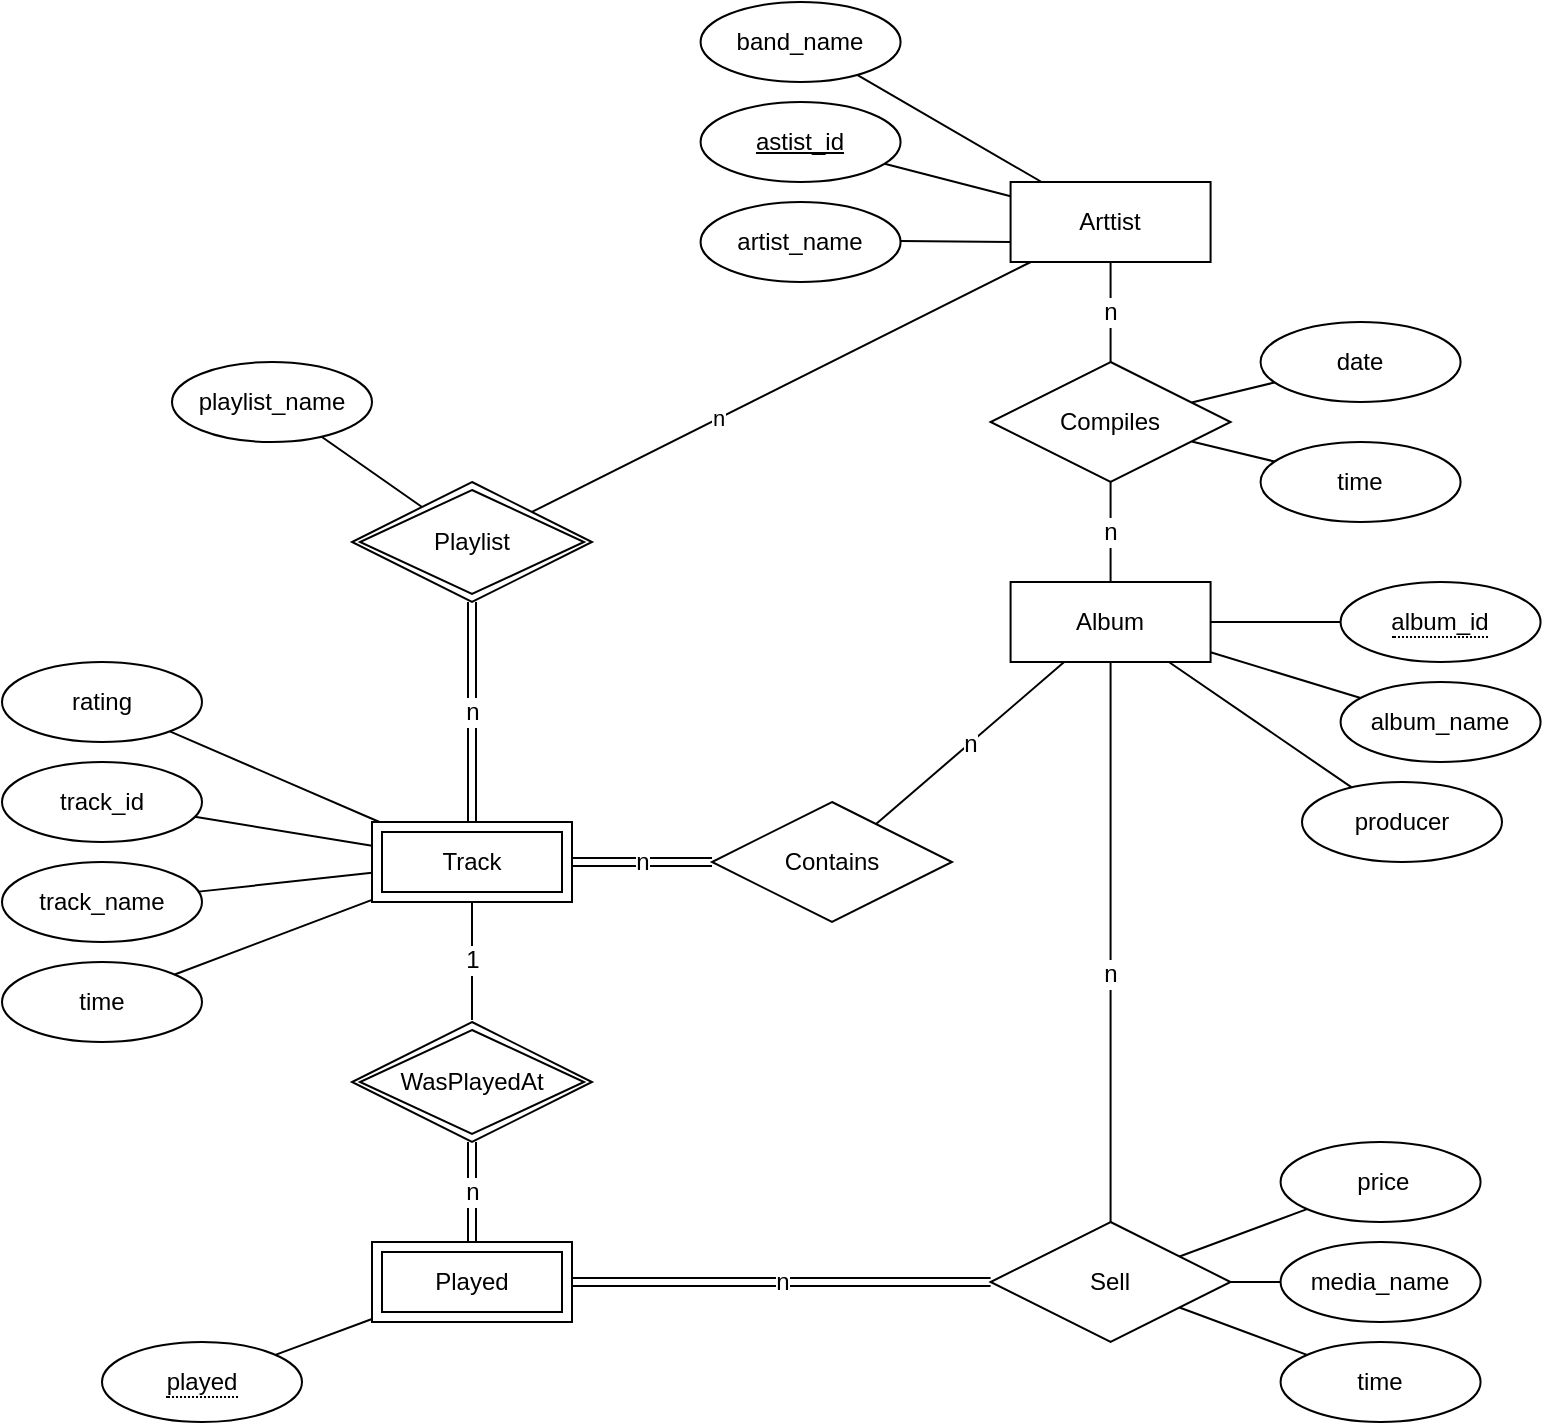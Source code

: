 <mxfile version="16.5.1" type="device" pages="5"><diagram id="vrWnEaGp6Kpe9zhHHsXe" name="main"><mxGraphModel dx="1038" dy="689" grid="1" gridSize="10" guides="1" tooltips="1" connect="1" arrows="1" fold="1" page="1" pageScale="1" pageWidth="850" pageHeight="1100" math="0" shadow="0"><root><mxCell id="0"/><mxCell id="1" parent="0"/><mxCell id="Gfh5Phv5Iq3Dx7Npvj3Z-20" value="1" style="edgeStyle=none;rounded=0;orthogonalLoop=1;jettySize=auto;html=1;endArrow=none;endFill=0;fontSize=12;" parent="1" edge="1"><mxGeometry relative="1" as="geometry"><mxPoint x="305" y="669" as="sourcePoint"/><mxPoint x="305" y="729" as="targetPoint"/></mxGeometry></mxCell><mxCell id="Gfh5Phv5Iq3Dx7Npvj3Z-66" value="n" style="edgeStyle=none;rounded=0;orthogonalLoop=1;jettySize=auto;html=1;endArrow=none;endFill=0;shape=link;fontSize=12;" parent="1" source="Zv7eZgU8VOX6Auu1SvoE-10" target="Zv7eZgU8VOX6Auu1SvoE-18" edge="1"><mxGeometry relative="1" as="geometry"><mxPoint x="305" y="630" as="sourcePoint"/><mxPoint x="305" y="520" as="targetPoint"/></mxGeometry></mxCell><mxCell id="Gfh5Phv5Iq3Dx7Npvj3Z-69" value="n" style="edgeStyle=none;rounded=0;orthogonalLoop=1;jettySize=auto;html=1;endArrow=none;endFill=0;shape=link;fontSize=12;" parent="1" source="Zv7eZgU8VOX6Auu1SvoE-10" target="Gfh5Phv5Iq3Dx7Npvj3Z-32" edge="1"><mxGeometry relative="1" as="geometry"><mxPoint x="434.29" y="650" as="sourcePoint"/></mxGeometry></mxCell><mxCell id="Gfh5Phv5Iq3Dx7Npvj3Z-43" style="edgeStyle=none;rounded=0;orthogonalLoop=1;jettySize=auto;html=1;endArrow=none;endFill=0;" parent="1" source="Zv7eZgU8VOX6Auu1SvoE-3" target="Zv7eZgU8VOX6Auu1SvoE-13" edge="1"><mxGeometry relative="1" as="geometry"><mxPoint x="255.0" y="860" as="sourcePoint"/><mxPoint x="210" y="860" as="targetPoint"/></mxGeometry></mxCell><mxCell id="Gfh5Phv5Iq3Dx7Npvj3Z-76" value="n" style="edgeStyle=none;rounded=0;orthogonalLoop=1;jettySize=auto;html=1;endArrow=none;endFill=0;shape=link;fontSize=12;" parent="1" source="Zv7eZgU8VOX6Auu1SvoE-3" target="Gfh5Phv5Iq3Dx7Npvj3Z-75" edge="1"><mxGeometry relative="1" as="geometry"><mxPoint x="434.29" y="860" as="sourcePoint"/></mxGeometry></mxCell><mxCell id="Gfh5Phv5Iq3Dx7Npvj3Z-77" value="n" style="edgeStyle=none;rounded=0;orthogonalLoop=1;jettySize=auto;html=1;endArrow=none;endFill=0;fontSize=12;" parent="1" source="FZCepeM1Nb0gspUWIkOm-3" target="Gfh5Phv5Iq3Dx7Npvj3Z-75" edge="1"><mxGeometry x="0.111" relative="1" as="geometry"><mxPoint as="offset"/><mxPoint x="624.29" y="550" as="sourcePoint"/></mxGeometry></mxCell><mxCell id="Gfh5Phv5Iq3Dx7Npvj3Z-24" value="n" style="edgeStyle=none;rounded=0;orthogonalLoop=1;jettySize=auto;html=1;endArrow=none;endFill=0;fontSize=12;" parent="1" source="Gfh5Phv5Iq3Dx7Npvj3Z-25" edge="1" target="eh9XInjUCd8wYwi6vYSL-1"><mxGeometry relative="1" as="geometry"><mxPoint x="624.29" y="410" as="targetPoint"/></mxGeometry></mxCell><mxCell id="Gfh5Phv5Iq3Dx7Npvj3Z-89" style="edgeStyle=none;rounded=0;orthogonalLoop=1;jettySize=auto;html=1;endArrow=none;endFill=0;" parent="1" source="Gfh5Phv5Iq3Dx7Npvj3Z-25" target="Gfh5Phv5Iq3Dx7Npvj3Z-88" edge="1"><mxGeometry relative="1" as="geometry"/></mxCell><mxCell id="Gfh5Phv5Iq3Dx7Npvj3Z-25" value="Arttist" style="whiteSpace=wrap;html=1;align=center;" parent="1" vertex="1"><mxGeometry x="574.29" y="310" width="100" height="40" as="geometry"/></mxCell><mxCell id="Gfh5Phv5Iq3Dx7Npvj3Z-28" value="n" style="edgeStyle=none;rounded=0;orthogonalLoop=1;jettySize=auto;html=1;endArrow=none;endFill=0;fontSize=12;" parent="1" source="eh9XInjUCd8wYwi6vYSL-1" target="FZCepeM1Nb0gspUWIkOm-3" edge="1"><mxGeometry relative="1" as="geometry"><mxPoint x="624.29" y="460" as="sourcePoint"/><mxPoint x="624.29" y="510" as="targetPoint"/></mxGeometry></mxCell><mxCell id="Gfh5Phv5Iq3Dx7Npvj3Z-30" value="n" style="edgeStyle=none;rounded=0;orthogonalLoop=1;jettySize=auto;html=1;endArrow=none;endFill=0;fontSize=12;" parent="1" source="Gfh5Phv5Iq3Dx7Npvj3Z-32" target="FZCepeM1Nb0gspUWIkOm-3" edge="1"><mxGeometry relative="1" as="geometry"><mxPoint x="601.075" y="550" as="targetPoint"/></mxGeometry></mxCell><mxCell id="Gfh5Phv5Iq3Dx7Npvj3Z-32" value="Contains" style="shape=rhombus;perimeter=rhombusPerimeter;whiteSpace=wrap;html=1;align=center;" parent="1" vertex="1"><mxGeometry x="425" y="620" width="120" height="60" as="geometry"/></mxCell><mxCell id="Gfh5Phv5Iq3Dx7Npvj3Z-44" style="edgeStyle=none;rounded=0;orthogonalLoop=1;jettySize=auto;html=1;endArrow=none;endFill=0;" parent="1" source="Gfh5Phv5Iq3Dx7Npvj3Z-33" target="Zv7eZgU8VOX6Auu1SvoE-10" edge="1"><mxGeometry relative="1" as="geometry"><mxPoint x="255" y="670" as="targetPoint"/></mxGeometry></mxCell><mxCell id="Gfh5Phv5Iq3Dx7Npvj3Z-33" value="time" style="ellipse;whiteSpace=wrap;html=1;align=center;" parent="1" vertex="1"><mxGeometry x="70" y="700" width="100" height="40" as="geometry"/></mxCell><mxCell id="Gfh5Phv5Iq3Dx7Npvj3Z-50" style="edgeStyle=none;rounded=0;orthogonalLoop=1;jettySize=auto;html=1;endArrow=none;endFill=0;" parent="1" source="Zv7eZgU8VOX6Auu1SvoE-5" target="FZCepeM1Nb0gspUWIkOm-3" edge="1"><mxGeometry relative="1" as="geometry"><mxPoint x="754.883" y="585.488" as="sourcePoint"/><mxPoint x="674.29" y="545.152" as="targetPoint"/></mxGeometry></mxCell><mxCell id="Gfh5Phv5Iq3Dx7Npvj3Z-45" style="edgeStyle=none;rounded=0;orthogonalLoop=1;jettySize=auto;html=1;endArrow=none;endFill=0;" parent="1" source="62J-_yz6lxIc03GLt2yU-3" target="Zv7eZgU8VOX6Auu1SvoE-10" edge="1"><mxGeometry relative="1" as="geometry"><mxPoint x="176.424" y="662.572" as="sourcePoint"/><mxPoint x="255" y="650" as="targetPoint"/></mxGeometry></mxCell><mxCell id="Gfh5Phv5Iq3Dx7Npvj3Z-46" style="edgeStyle=none;rounded=0;orthogonalLoop=1;jettySize=auto;html=1;endArrow=none;endFill=0;" parent="1" source="Zv7eZgU8VOX6Auu1SvoE-14" target="Zv7eZgU8VOX6Auu1SvoE-10" edge="1"><mxGeometry relative="1" as="geometry"><mxPoint x="166.404" y="627.448" as="sourcePoint"/><mxPoint x="255" y="650" as="targetPoint"/></mxGeometry></mxCell><mxCell id="Gfh5Phv5Iq3Dx7Npvj3Z-49" style="edgeStyle=none;rounded=0;orthogonalLoop=1;jettySize=auto;html=1;endArrow=none;endFill=0;" parent="1" source="Zv7eZgU8VOX6Auu1SvoE-6" target="FZCepeM1Nb0gspUWIkOm-3" edge="1"><mxGeometry relative="1" as="geometry"><mxPoint x="739.29" y="530" as="sourcePoint"/><mxPoint x="674.29" y="530" as="targetPoint"/></mxGeometry></mxCell><mxCell id="Gfh5Phv5Iq3Dx7Npvj3Z-48" style="edgeStyle=none;rounded=0;orthogonalLoop=1;jettySize=auto;html=1;entryX=0;entryY=0.75;entryDx=0;entryDy=0;endArrow=none;endFill=0;" parent="1" source="62J-_yz6lxIc03GLt2yU-6" target="Gfh5Phv5Iq3Dx7Npvj3Z-25" edge="1"><mxGeometry relative="1" as="geometry"><mxPoint x="517.93" y="345.368" as="sourcePoint"/></mxGeometry></mxCell><mxCell id="Gfh5Phv5Iq3Dx7Npvj3Z-47" style="edgeStyle=none;rounded=0;orthogonalLoop=1;jettySize=auto;html=1;endArrow=none;endFill=0;" parent="1" source="Zv7eZgU8VOX6Auu1SvoE-8" target="Gfh5Phv5Iq3Dx7Npvj3Z-25" edge="1"><mxGeometry relative="1" as="geometry"><mxPoint x="511.287" y="300.853" as="sourcePoint"/></mxGeometry></mxCell><mxCell id="Gfh5Phv5Iq3Dx7Npvj3Z-56" style="edgeStyle=none;rounded=0;orthogonalLoop=1;jettySize=auto;html=1;endArrow=none;endFill=0;" parent="1" source="Gfh5Phv5Iq3Dx7Npvj3Z-51" target="eh9XInjUCd8wYwi6vYSL-1" edge="1"><mxGeometry relative="1" as="geometry"><mxPoint x="664.831" y="439.73" as="targetPoint"/></mxGeometry></mxCell><mxCell id="Gfh5Phv5Iq3Dx7Npvj3Z-51" value="time" style="ellipse;whiteSpace=wrap;html=1;align=center;" parent="1" vertex="1"><mxGeometry x="699.29" y="440" width="100" height="40" as="geometry"/></mxCell><mxCell id="Gfh5Phv5Iq3Dx7Npvj3Z-64" style="edgeStyle=none;rounded=0;orthogonalLoop=1;jettySize=auto;html=1;exitX=1;exitY=1;exitDx=0;exitDy=0;endArrow=none;endFill=0;" parent="1" edge="1"><mxGeometry relative="1" as="geometry"><mxPoint x="629.29" y="661.25" as="sourcePoint"/><mxPoint x="629.29" y="661.25" as="targetPoint"/></mxGeometry></mxCell><mxCell id="Gfh5Phv5Iq3Dx7Npvj3Z-67" style="edgeStyle=none;rounded=0;orthogonalLoop=1;jettySize=auto;html=1;endArrow=none;endFill=0;fontSize=12;" parent="1" source="Zv7eZgU8VOX6Auu1SvoE-18" target="Gfh5Phv5Iq3Dx7Npvj3Z-25" edge="1"><mxGeometry relative="1" as="geometry"><mxPoint x="410.004" y="472.857" as="sourcePoint"/></mxGeometry></mxCell><mxCell id="Gfh5Phv5Iq3Dx7Npvj3Z-68" value="n" style="edgeLabel;html=1;align=center;verticalAlign=middle;resizable=0;points=[];" parent="Gfh5Phv5Iq3Dx7Npvj3Z-67" vertex="1" connectable="0"><mxGeometry x="-0.255" y="1" relative="1" as="geometry"><mxPoint as="offset"/></mxGeometry></mxCell><mxCell id="Gfh5Phv5Iq3Dx7Npvj3Z-71" style="edgeStyle=none;rounded=0;orthogonalLoop=1;jettySize=auto;html=1;endArrow=none;endFill=0;" parent="1" source="Gfh5Phv5Iq3Dx7Npvj3Z-70" target="Zv7eZgU8VOX6Auu1SvoE-18" edge="1"><mxGeometry relative="1" as="geometry"><mxPoint x="280" y="472.5" as="targetPoint"/></mxGeometry></mxCell><mxCell id="Gfh5Phv5Iq3Dx7Npvj3Z-70" value="playlist_name" style="ellipse;whiteSpace=wrap;html=1;align=center;" parent="1" vertex="1"><mxGeometry x="155" y="400" width="100" height="40" as="geometry"/></mxCell><mxCell id="Gfh5Phv5Iq3Dx7Npvj3Z-72" style="edgeStyle=none;rounded=0;orthogonalLoop=1;jettySize=auto;html=1;exitX=0.5;exitY=1;exitDx=0;exitDy=0;endArrow=none;endFill=0;" parent="1" source="Gfh5Phv5Iq3Dx7Npvj3Z-70" target="Gfh5Phv5Iq3Dx7Npvj3Z-70" edge="1"><mxGeometry relative="1" as="geometry"/></mxCell><mxCell id="Gfh5Phv5Iq3Dx7Npvj3Z-74" style="edgeStyle=none;rounded=0;orthogonalLoop=1;jettySize=auto;html=1;endArrow=none;endFill=0;" parent="1" source="Gfh5Phv5Iq3Dx7Npvj3Z-73" target="Zv7eZgU8VOX6Auu1SvoE-10" edge="1"><mxGeometry relative="1" as="geometry"><mxPoint x="258.75" y="630" as="targetPoint"/></mxGeometry></mxCell><mxCell id="Gfh5Phv5Iq3Dx7Npvj3Z-73" value="rating" style="ellipse;whiteSpace=wrap;html=1;align=center;" parent="1" vertex="1"><mxGeometry x="70" y="550" width="100" height="40" as="geometry"/></mxCell><mxCell id="Gfh5Phv5Iq3Dx7Npvj3Z-75" value="Sell" style="shape=rhombus;perimeter=rhombusPerimeter;whiteSpace=wrap;html=1;align=center;" parent="1" vertex="1"><mxGeometry x="564.29" y="830" width="120" height="60" as="geometry"/></mxCell><mxCell id="Gfh5Phv5Iq3Dx7Npvj3Z-81" style="edgeStyle=none;rounded=0;orthogonalLoop=1;jettySize=auto;html=1;endArrow=none;endFill=0;" parent="1" source="Gfh5Phv5Iq3Dx7Npvj3Z-78" target="Gfh5Phv5Iq3Dx7Npvj3Z-75" edge="1"><mxGeometry relative="1" as="geometry"/></mxCell><mxCell id="Gfh5Phv5Iq3Dx7Npvj3Z-78" value="time" style="ellipse;whiteSpace=wrap;html=1;align=center;" parent="1" vertex="1"><mxGeometry x="709.29" y="890" width="100" height="40" as="geometry"/></mxCell><mxCell id="Gfh5Phv5Iq3Dx7Npvj3Z-82" style="edgeStyle=none;rounded=0;orthogonalLoop=1;jettySize=auto;html=1;endArrow=none;endFill=0;" parent="1" source="Gfh5Phv5Iq3Dx7Npvj3Z-79" target="Gfh5Phv5Iq3Dx7Npvj3Z-75" edge="1"><mxGeometry relative="1" as="geometry"/></mxCell><mxCell id="Gfh5Phv5Iq3Dx7Npvj3Z-79" value="media_name" style="ellipse;whiteSpace=wrap;html=1;align=center;" parent="1" vertex="1"><mxGeometry x="709.29" y="840" width="100" height="40" as="geometry"/></mxCell><mxCell id="Gfh5Phv5Iq3Dx7Npvj3Z-83" style="edgeStyle=none;rounded=0;orthogonalLoop=1;jettySize=auto;html=1;endArrow=none;endFill=0;" parent="1" source="Gfh5Phv5Iq3Dx7Npvj3Z-80" target="Gfh5Phv5Iq3Dx7Npvj3Z-75" edge="1"><mxGeometry relative="1" as="geometry"/></mxCell><mxCell id="Gfh5Phv5Iq3Dx7Npvj3Z-80" value="&amp;nbsp;price" style="ellipse;whiteSpace=wrap;html=1;align=center;" parent="1" vertex="1"><mxGeometry x="709.29" y="790" width="100" height="40" as="geometry"/></mxCell><mxCell id="Gfh5Phv5Iq3Dx7Npvj3Z-85" style="edgeStyle=none;rounded=0;orthogonalLoop=1;jettySize=auto;html=1;endArrow=none;endFill=0;" parent="1" source="Gfh5Phv5Iq3Dx7Npvj3Z-84" target="eh9XInjUCd8wYwi6vYSL-1" edge="1"><mxGeometry relative="1" as="geometry"><mxPoint x="664.831" y="420.27" as="targetPoint"/></mxGeometry></mxCell><mxCell id="Gfh5Phv5Iq3Dx7Npvj3Z-84" value="date" style="ellipse;whiteSpace=wrap;html=1;align=center;" parent="1" vertex="1"><mxGeometry x="699.29" y="380" width="100" height="40" as="geometry"/></mxCell><mxCell id="Gfh5Phv5Iq3Dx7Npvj3Z-87" style="edgeStyle=none;rounded=0;orthogonalLoop=1;jettySize=auto;html=1;endArrow=none;endFill=0;" parent="1" source="Gfh5Phv5Iq3Dx7Npvj3Z-86" target="FZCepeM1Nb0gspUWIkOm-3" edge="1"><mxGeometry relative="1" as="geometry"><mxPoint x="653.432" y="550" as="targetPoint"/></mxGeometry></mxCell><mxCell id="Gfh5Phv5Iq3Dx7Npvj3Z-86" value="producer" style="ellipse;whiteSpace=wrap;html=1;align=center;" parent="1" vertex="1"><mxGeometry x="720" y="610" width="100" height="40" as="geometry"/></mxCell><mxCell id="Gfh5Phv5Iq3Dx7Npvj3Z-88" value="band_name" style="ellipse;whiteSpace=wrap;html=1;align=center;" parent="1" vertex="1"><mxGeometry x="419.29" y="220" width="100" height="40" as="geometry"/></mxCell><mxCell id="62J-_yz6lxIc03GLt2yU-3" value="track_name" style="ellipse;whiteSpace=wrap;html=1;align=center;" parent="1" vertex="1"><mxGeometry x="70" y="650" width="100" height="40" as="geometry"/></mxCell><mxCell id="62J-_yz6lxIc03GLt2yU-6" value="artist_name" style="ellipse;whiteSpace=wrap;html=1;align=center;" parent="1" vertex="1"><mxGeometry x="419.29" y="320" width="100" height="40" as="geometry"/></mxCell><mxCell id="Zv7eZgU8VOX6Auu1SvoE-17" value="n" style="rounded=0;orthogonalLoop=1;jettySize=auto;html=1;endArrow=none;endFill=0;shape=link;fontSize=12;" parent="1" source="Zv7eZgU8VOX6Auu1SvoE-3" target="Zv7eZgU8VOX6Auu1SvoE-16" edge="1"><mxGeometry relative="1" as="geometry"/></mxCell><mxCell id="Zv7eZgU8VOX6Auu1SvoE-3" value="Played" style="shape=ext;margin=3;double=1;whiteSpace=wrap;html=1;align=center;" parent="1" vertex="1"><mxGeometry x="255" y="840" width="100" height="40" as="geometry"/></mxCell><mxCell id="Zv7eZgU8VOX6Auu1SvoE-5" value="album_name" style="ellipse;whiteSpace=wrap;html=1;align=center;" parent="1" vertex="1"><mxGeometry x="739.29" y="560" width="100" height="40" as="geometry"/></mxCell><mxCell id="Zv7eZgU8VOX6Auu1SvoE-6" value="&lt;span style=&quot;border-bottom: 1px dotted&quot;&gt;album_id&lt;/span&gt;" style="ellipse;whiteSpace=wrap;html=1;align=center;" parent="1" vertex="1"><mxGeometry x="739.29" y="510" width="100" height="40" as="geometry"/></mxCell><mxCell id="Zv7eZgU8VOX6Auu1SvoE-8" value="&lt;u&gt;astist_id&lt;/u&gt;" style="ellipse;whiteSpace=wrap;html=1;align=center;" parent="1" vertex="1"><mxGeometry x="419.29" y="270" width="100" height="40" as="geometry"/></mxCell><mxCell id="Zv7eZgU8VOX6Auu1SvoE-10" value="Track" style="shape=ext;margin=3;double=1;whiteSpace=wrap;html=1;align=center;" parent="1" vertex="1"><mxGeometry x="255" y="630" width="100" height="40" as="geometry"/></mxCell><mxCell id="Zv7eZgU8VOX6Auu1SvoE-13" value="&lt;span style=&quot;border-bottom: 1px dotted&quot;&gt;played&lt;/span&gt;" style="ellipse;whiteSpace=wrap;html=1;align=center;" parent="1" vertex="1"><mxGeometry x="120" y="890" width="100" height="40" as="geometry"/></mxCell><mxCell id="Zv7eZgU8VOX6Auu1SvoE-14" value="track_id" style="ellipse;whiteSpace=wrap;html=1;align=center;" parent="1" vertex="1"><mxGeometry x="70" y="600" width="100" height="40" as="geometry"/></mxCell><mxCell id="Zv7eZgU8VOX6Auu1SvoE-16" value="WasPlayedAt" style="shape=rhombus;double=1;perimeter=rhombusPerimeter;whiteSpace=wrap;html=1;align=center;" parent="1" vertex="1"><mxGeometry x="245" y="730" width="120" height="60" as="geometry"/></mxCell><mxCell id="Zv7eZgU8VOX6Auu1SvoE-18" value="Playlist" style="shape=rhombus;double=1;perimeter=rhombusPerimeter;whiteSpace=wrap;html=1;align=center;" parent="1" vertex="1"><mxGeometry x="245" y="460" width="120" height="60" as="geometry"/></mxCell><mxCell id="FZCepeM1Nb0gspUWIkOm-3" value="Album" style="whiteSpace=wrap;html=1;align=center;" parent="1" vertex="1"><mxGeometry x="574.29" y="510" width="100" height="40" as="geometry"/></mxCell><mxCell id="eh9XInjUCd8wYwi6vYSL-1" value="Compiles" style="shape=rhombus;perimeter=rhombusPerimeter;whiteSpace=wrap;html=1;align=center;" vertex="1" parent="1"><mxGeometry x="564.29" y="400" width="120" height="60" as="geometry"/></mxCell></root></mxGraphModel></diagram><diagram id="7LT1AenVe5jpzxoWWg02" name="1a"><mxGraphModel dx="1038" dy="689" grid="1" gridSize="10" guides="1" tooltips="1" connect="1" arrows="1" fold="1" page="1" pageScale="1" pageWidth="850" pageHeight="1100" math="0" shadow="0"><root><mxCell id="wtETY5h1xPr2-B8YvUgo-0"/><mxCell id="wtETY5h1xPr2-B8YvUgo-1" parent="wtETY5h1xPr2-B8YvUgo-0"/><mxCell id="wtETY5h1xPr2-B8YvUgo-2" value="n" style="edgeStyle=none;rounded=0;orthogonalLoop=1;jettySize=auto;html=1;endArrow=none;endFill=0;fontSize=12;" parent="wtETY5h1xPr2-B8YvUgo-1" source="wtETY5h1xPr2-B8YvUgo-4" edge="1"><mxGeometry relative="1" as="geometry"><mxPoint x="405" y="620" as="targetPoint"/></mxGeometry></mxCell><mxCell id="wtETY5h1xPr2-B8YvUgo-3" style="edgeStyle=none;rounded=0;orthogonalLoop=1;jettySize=auto;html=1;endArrow=none;endFill=0;" parent="wtETY5h1xPr2-B8YvUgo-1" source="wtETY5h1xPr2-B8YvUgo-4" target="wtETY5h1xPr2-B8YvUgo-20" edge="1"><mxGeometry relative="1" as="geometry"/></mxCell><mxCell id="wtETY5h1xPr2-B8YvUgo-4" value="Arttist" style="whiteSpace=wrap;html=1;align=center;" parent="wtETY5h1xPr2-B8YvUgo-1" vertex="1"><mxGeometry x="355" y="520" width="100" height="40" as="geometry"/></mxCell><mxCell id="wtETY5h1xPr2-B8YvUgo-5" value="n" style="edgeStyle=none;rounded=0;orthogonalLoop=1;jettySize=auto;html=1;endArrow=none;endFill=0;fontSize=12;" parent="wtETY5h1xPr2-B8YvUgo-1" source="wtETY5h1xPr2-B8YvUgo-25" target="wtETY5h1xPr2-B8YvUgo-26" edge="1"><mxGeometry relative="1" as="geometry"><mxPoint x="405" y="680" as="sourcePoint"/><mxPoint x="405" y="720" as="targetPoint"/></mxGeometry></mxCell><mxCell id="wtETY5h1xPr2-B8YvUgo-8" style="edgeStyle=none;rounded=0;orthogonalLoop=1;jettySize=auto;html=1;endArrow=none;endFill=0;" parent="wtETY5h1xPr2-B8YvUgo-1" source="wtETY5h1xPr2-B8YvUgo-22" target="wtETY5h1xPr2-B8YvUgo-26" edge="1"><mxGeometry relative="1" as="geometry"><mxPoint x="535.593" y="795.488" as="sourcePoint"/><mxPoint x="455" y="755.152" as="targetPoint"/></mxGeometry></mxCell><mxCell id="wtETY5h1xPr2-B8YvUgo-9" style="edgeStyle=none;rounded=0;orthogonalLoop=1;jettySize=auto;html=1;endArrow=none;endFill=0;" parent="wtETY5h1xPr2-B8YvUgo-1" source="wtETY5h1xPr2-B8YvUgo-23" target="wtETY5h1xPr2-B8YvUgo-26" edge="1"><mxGeometry relative="1" as="geometry"><mxPoint x="520" y="740" as="sourcePoint"/><mxPoint x="455" y="740" as="targetPoint"/></mxGeometry></mxCell><mxCell id="wtETY5h1xPr2-B8YvUgo-10" style="edgeStyle=none;rounded=0;orthogonalLoop=1;jettySize=auto;html=1;entryX=0;entryY=0.75;entryDx=0;entryDy=0;endArrow=none;endFill=0;" parent="wtETY5h1xPr2-B8YvUgo-1" source="wtETY5h1xPr2-B8YvUgo-21" target="wtETY5h1xPr2-B8YvUgo-4" edge="1"><mxGeometry relative="1" as="geometry"><mxPoint x="298.64" y="555.368" as="sourcePoint"/></mxGeometry></mxCell><mxCell id="wtETY5h1xPr2-B8YvUgo-11" style="edgeStyle=none;rounded=0;orthogonalLoop=1;jettySize=auto;html=1;endArrow=none;endFill=0;" parent="wtETY5h1xPr2-B8YvUgo-1" source="wtETY5h1xPr2-B8YvUgo-24" target="wtETY5h1xPr2-B8YvUgo-4" edge="1"><mxGeometry relative="1" as="geometry"><mxPoint x="291.997" y="510.853" as="sourcePoint"/></mxGeometry></mxCell><mxCell id="wtETY5h1xPr2-B8YvUgo-12" style="edgeStyle=none;rounded=0;orthogonalLoop=1;jettySize=auto;html=1;endArrow=none;endFill=0;" parent="wtETY5h1xPr2-B8YvUgo-1" source="wtETY5h1xPr2-B8YvUgo-13" target="wtETY5h1xPr2-B8YvUgo-25" edge="1"><mxGeometry relative="1" as="geometry"><mxPoint x="446.538" y="659.231" as="targetPoint"/></mxGeometry></mxCell><mxCell id="wtETY5h1xPr2-B8YvUgo-13" value="time" style="ellipse;whiteSpace=wrap;html=1;align=center;" parent="wtETY5h1xPr2-B8YvUgo-1" vertex="1"><mxGeometry x="480" y="650" width="100" height="40" as="geometry"/></mxCell><mxCell id="wtETY5h1xPr2-B8YvUgo-14" style="edgeStyle=none;rounded=0;orthogonalLoop=1;jettySize=auto;html=1;exitX=1;exitY=1;exitDx=0;exitDy=0;endArrow=none;endFill=0;" parent="wtETY5h1xPr2-B8YvUgo-1" edge="1"><mxGeometry relative="1" as="geometry"><mxPoint x="410" y="871.25" as="sourcePoint"/><mxPoint x="410" y="871.25" as="targetPoint"/></mxGeometry></mxCell><mxCell id="wtETY5h1xPr2-B8YvUgo-16" style="edgeStyle=none;rounded=0;orthogonalLoop=1;jettySize=auto;html=1;endArrow=none;endFill=0;" parent="wtETY5h1xPr2-B8YvUgo-1" source="wtETY5h1xPr2-B8YvUgo-17" target="wtETY5h1xPr2-B8YvUgo-25" edge="1"><mxGeometry relative="1" as="geometry"><mxPoint x="435" y="635" as="targetPoint"/></mxGeometry></mxCell><mxCell id="wtETY5h1xPr2-B8YvUgo-17" value="date" style="ellipse;whiteSpace=wrap;html=1;align=center;" parent="wtETY5h1xPr2-B8YvUgo-1" vertex="1"><mxGeometry x="480" y="590" width="100" height="40" as="geometry"/></mxCell><mxCell id="wtETY5h1xPr2-B8YvUgo-18" style="edgeStyle=none;rounded=0;orthogonalLoop=1;jettySize=auto;html=1;endArrow=none;endFill=0;" parent="wtETY5h1xPr2-B8YvUgo-1" source="wtETY5h1xPr2-B8YvUgo-19" target="wtETY5h1xPr2-B8YvUgo-26" edge="1"><mxGeometry relative="1" as="geometry"><mxPoint x="434.142" y="760" as="targetPoint"/></mxGeometry></mxCell><mxCell id="wtETY5h1xPr2-B8YvUgo-19" value="producer" style="ellipse;whiteSpace=wrap;html=1;align=center;" parent="wtETY5h1xPr2-B8YvUgo-1" vertex="1"><mxGeometry x="500.71" y="820" width="100" height="40" as="geometry"/></mxCell><mxCell id="wtETY5h1xPr2-B8YvUgo-20" value="band_name" style="ellipse;whiteSpace=wrap;html=1;align=center;" parent="wtETY5h1xPr2-B8YvUgo-1" vertex="1"><mxGeometry x="200.0" y="430" width="100" height="40" as="geometry"/></mxCell><mxCell id="wtETY5h1xPr2-B8YvUgo-21" value="artist_name" style="ellipse;whiteSpace=wrap;html=1;align=center;" parent="wtETY5h1xPr2-B8YvUgo-1" vertex="1"><mxGeometry x="200.0" y="530" width="100" height="40" as="geometry"/></mxCell><mxCell id="wtETY5h1xPr2-B8YvUgo-22" value="album_name" style="ellipse;whiteSpace=wrap;html=1;align=center;" parent="wtETY5h1xPr2-B8YvUgo-1" vertex="1"><mxGeometry x="520" y="770" width="100" height="40" as="geometry"/></mxCell><mxCell id="wtETY5h1xPr2-B8YvUgo-23" value="&lt;span style=&quot;border-bottom: 1px dotted&quot;&gt;album_id&lt;/span&gt;" style="ellipse;whiteSpace=wrap;html=1;align=center;" parent="wtETY5h1xPr2-B8YvUgo-1" vertex="1"><mxGeometry x="520" y="720" width="100" height="40" as="geometry"/></mxCell><mxCell id="wtETY5h1xPr2-B8YvUgo-24" value="&lt;u&gt;astist_id&lt;/u&gt;" style="ellipse;whiteSpace=wrap;html=1;align=center;" parent="wtETY5h1xPr2-B8YvUgo-1" vertex="1"><mxGeometry x="200.0" y="480" width="100" height="40" as="geometry"/></mxCell><mxCell id="wtETY5h1xPr2-B8YvUgo-25" value="Compiles" style="shape=rhombus;double=1;perimeter=rhombusPerimeter;whiteSpace=wrap;html=1;align=center;" parent="wtETY5h1xPr2-B8YvUgo-1" vertex="1"><mxGeometry x="345" y="610" width="120" height="60" as="geometry"/></mxCell><mxCell id="wtETY5h1xPr2-B8YvUgo-26" value="Album" style="whiteSpace=wrap;html=1;align=center;" parent="wtETY5h1xPr2-B8YvUgo-1" vertex="1"><mxGeometry x="355" y="720" width="100" height="40" as="geometry"/></mxCell></root></mxGraphModel></diagram><diagram id="3lw4qbmmcE49EKIi5hrJ" name="1b "><mxGraphModel dx="1038" dy="689" grid="1" gridSize="10" guides="1" tooltips="1" connect="1" arrows="1" fold="1" page="1" pageScale="1" pageWidth="850" pageHeight="1100" math="0" shadow="0"><root><mxCell id="C7NP84wLiBskxIl4soHA-0"/><mxCell id="C7NP84wLiBskxIl4soHA-1" parent="C7NP84wLiBskxIl4soHA-0"/><mxCell id="C7NP84wLiBskxIl4soHA-3" value="n" style="edgeStyle=none;rounded=0;orthogonalLoop=1;jettySize=auto;html=1;endArrow=none;endFill=0;shape=link;fontSize=12;" parent="C7NP84wLiBskxIl4soHA-1" source="C7NP84wLiBskxIl4soHA-37" target="C7NP84wLiBskxIl4soHA-39" edge="1"><mxGeometry relative="1" as="geometry"><mxPoint x="305" y="630" as="sourcePoint"/><mxPoint x="305" y="520" as="targetPoint"/></mxGeometry></mxCell><mxCell id="C7NP84wLiBskxIl4soHA-6" style="edgeStyle=none;rounded=0;orthogonalLoop=1;jettySize=auto;html=1;endArrow=none;endFill=0;" parent="C7NP84wLiBskxIl4soHA-1" source="C7NP84wLiBskxIl4soHA-7" target="C7NP84wLiBskxIl4soHA-33" edge="1"><mxGeometry relative="1" as="geometry"/></mxCell><mxCell id="C7NP84wLiBskxIl4soHA-7" value="Arttist" style="whiteSpace=wrap;html=1;align=center;" parent="C7NP84wLiBskxIl4soHA-1" vertex="1"><mxGeometry x="574.29" y="310" width="100" height="40" as="geometry"/></mxCell><mxCell id="C7NP84wLiBskxIl4soHA-11" style="edgeStyle=none;rounded=0;orthogonalLoop=1;jettySize=auto;html=1;endArrow=none;endFill=0;" parent="C7NP84wLiBskxIl4soHA-1" source="C7NP84wLiBskxIl4soHA-12" target="C7NP84wLiBskxIl4soHA-37" edge="1"><mxGeometry relative="1" as="geometry"><mxPoint x="255" y="670" as="targetPoint"/></mxGeometry></mxCell><mxCell id="C7NP84wLiBskxIl4soHA-12" value="time" style="ellipse;whiteSpace=wrap;html=1;align=center;" parent="C7NP84wLiBskxIl4soHA-1" vertex="1"><mxGeometry x="70" y="700" width="100" height="40" as="geometry"/></mxCell><mxCell id="C7NP84wLiBskxIl4soHA-14" style="edgeStyle=none;rounded=0;orthogonalLoop=1;jettySize=auto;html=1;endArrow=none;endFill=0;" parent="C7NP84wLiBskxIl4soHA-1" source="C7NP84wLiBskxIl4soHA-34" target="C7NP84wLiBskxIl4soHA-37" edge="1"><mxGeometry relative="1" as="geometry"><mxPoint x="176.424" y="662.572" as="sourcePoint"/><mxPoint x="255" y="650" as="targetPoint"/></mxGeometry></mxCell><mxCell id="C7NP84wLiBskxIl4soHA-15" style="edgeStyle=none;rounded=0;orthogonalLoop=1;jettySize=auto;html=1;endArrow=none;endFill=0;" parent="C7NP84wLiBskxIl4soHA-1" source="C7NP84wLiBskxIl4soHA-38" target="C7NP84wLiBskxIl4soHA-37" edge="1"><mxGeometry relative="1" as="geometry"><mxPoint x="166.404" y="627.448" as="sourcePoint"/><mxPoint x="255" y="650" as="targetPoint"/></mxGeometry></mxCell><mxCell id="C7NP84wLiBskxIl4soHA-17" style="edgeStyle=none;rounded=0;orthogonalLoop=1;jettySize=auto;html=1;entryX=0;entryY=0.75;entryDx=0;entryDy=0;endArrow=none;endFill=0;" parent="C7NP84wLiBskxIl4soHA-1" source="C7NP84wLiBskxIl4soHA-35" target="C7NP84wLiBskxIl4soHA-7" edge="1"><mxGeometry relative="1" as="geometry"><mxPoint x="517.93" y="345.368" as="sourcePoint"/></mxGeometry></mxCell><mxCell id="C7NP84wLiBskxIl4soHA-18" style="edgeStyle=none;rounded=0;orthogonalLoop=1;jettySize=auto;html=1;endArrow=none;endFill=0;" parent="C7NP84wLiBskxIl4soHA-1" source="C7NP84wLiBskxIl4soHA-36" target="C7NP84wLiBskxIl4soHA-7" edge="1"><mxGeometry relative="1" as="geometry"><mxPoint x="511.287" y="300.853" as="sourcePoint"/></mxGeometry></mxCell><mxCell id="C7NP84wLiBskxIl4soHA-21" style="edgeStyle=none;rounded=0;orthogonalLoop=1;jettySize=auto;html=1;exitX=1;exitY=1;exitDx=0;exitDy=0;endArrow=none;endFill=0;" parent="C7NP84wLiBskxIl4soHA-1" edge="1"><mxGeometry relative="1" as="geometry"><mxPoint x="629.29" y="661.25" as="sourcePoint"/><mxPoint x="629.29" y="661.25" as="targetPoint"/></mxGeometry></mxCell><mxCell id="C7NP84wLiBskxIl4soHA-22" style="edgeStyle=none;rounded=0;orthogonalLoop=1;jettySize=auto;html=1;endArrow=none;endFill=0;fontSize=12;" parent="C7NP84wLiBskxIl4soHA-1" source="C7NP84wLiBskxIl4soHA-39" target="C7NP84wLiBskxIl4soHA-7" edge="1"><mxGeometry relative="1" as="geometry"><mxPoint x="410.004" y="472.857" as="sourcePoint"/></mxGeometry></mxCell><mxCell id="C7NP84wLiBskxIl4soHA-23" value="n" style="edgeLabel;html=1;align=center;verticalAlign=middle;resizable=0;points=[];" parent="C7NP84wLiBskxIl4soHA-22" vertex="1" connectable="0"><mxGeometry x="-0.255" y="1" relative="1" as="geometry"><mxPoint as="offset"/></mxGeometry></mxCell><mxCell id="C7NP84wLiBskxIl4soHA-24" style="edgeStyle=none;rounded=0;orthogonalLoop=1;jettySize=auto;html=1;endArrow=none;endFill=0;" parent="C7NP84wLiBskxIl4soHA-1" source="C7NP84wLiBskxIl4soHA-25" target="C7NP84wLiBskxIl4soHA-39" edge="1"><mxGeometry relative="1" as="geometry"><mxPoint x="280" y="472.5" as="targetPoint"/></mxGeometry></mxCell><mxCell id="C7NP84wLiBskxIl4soHA-25" value="playlist_name" style="ellipse;whiteSpace=wrap;html=1;align=center;" parent="C7NP84wLiBskxIl4soHA-1" vertex="1"><mxGeometry x="155" y="400" width="100" height="40" as="geometry"/></mxCell><mxCell id="C7NP84wLiBskxIl4soHA-26" style="edgeStyle=none;rounded=0;orthogonalLoop=1;jettySize=auto;html=1;exitX=0.5;exitY=1;exitDx=0;exitDy=0;endArrow=none;endFill=0;" parent="C7NP84wLiBskxIl4soHA-1" source="C7NP84wLiBskxIl4soHA-25" target="C7NP84wLiBskxIl4soHA-25" edge="1"><mxGeometry relative="1" as="geometry"/></mxCell><mxCell id="C7NP84wLiBskxIl4soHA-27" style="edgeStyle=none;rounded=0;orthogonalLoop=1;jettySize=auto;html=1;endArrow=none;endFill=0;" parent="C7NP84wLiBskxIl4soHA-1" source="C7NP84wLiBskxIl4soHA-28" target="C7NP84wLiBskxIl4soHA-37" edge="1"><mxGeometry relative="1" as="geometry"><mxPoint x="258.75" y="630" as="targetPoint"/></mxGeometry></mxCell><mxCell id="C7NP84wLiBskxIl4soHA-28" value="rating" style="ellipse;whiteSpace=wrap;html=1;align=center;" parent="C7NP84wLiBskxIl4soHA-1" vertex="1"><mxGeometry x="70" y="550" width="100" height="40" as="geometry"/></mxCell><mxCell id="C7NP84wLiBskxIl4soHA-33" value="band_name" style="ellipse;whiteSpace=wrap;html=1;align=center;" parent="C7NP84wLiBskxIl4soHA-1" vertex="1"><mxGeometry x="419.29" y="220" width="100" height="40" as="geometry"/></mxCell><mxCell id="C7NP84wLiBskxIl4soHA-34" value="track_name" style="ellipse;whiteSpace=wrap;html=1;align=center;" parent="C7NP84wLiBskxIl4soHA-1" vertex="1"><mxGeometry x="70" y="650" width="100" height="40" as="geometry"/></mxCell><mxCell id="C7NP84wLiBskxIl4soHA-35" value="artist_name" style="ellipse;whiteSpace=wrap;html=1;align=center;" parent="C7NP84wLiBskxIl4soHA-1" vertex="1"><mxGeometry x="419.29" y="320" width="100" height="40" as="geometry"/></mxCell><mxCell id="C7NP84wLiBskxIl4soHA-36" value="&lt;u&gt;astist_id&lt;/u&gt;" style="ellipse;whiteSpace=wrap;html=1;align=center;" parent="C7NP84wLiBskxIl4soHA-1" vertex="1"><mxGeometry x="419.29" y="270" width="100" height="40" as="geometry"/></mxCell><mxCell id="C7NP84wLiBskxIl4soHA-37" value="Track" style="shape=ext;margin=3;double=1;whiteSpace=wrap;html=1;align=center;" parent="C7NP84wLiBskxIl4soHA-1" vertex="1"><mxGeometry x="255" y="630" width="100" height="40" as="geometry"/></mxCell><mxCell id="C7NP84wLiBskxIl4soHA-38" value="track_id" style="ellipse;whiteSpace=wrap;html=1;align=center;" parent="C7NP84wLiBskxIl4soHA-1" vertex="1"><mxGeometry x="70" y="600" width="100" height="40" as="geometry"/></mxCell><mxCell id="C7NP84wLiBskxIl4soHA-39" value="Playlist" style="shape=rhombus;double=1;perimeter=rhombusPerimeter;whiteSpace=wrap;html=1;align=center;" parent="C7NP84wLiBskxIl4soHA-1" vertex="1"><mxGeometry x="245" y="460" width="120" height="60" as="geometry"/></mxCell></root></mxGraphModel></diagram><diagram id="ZC7yHy1OJs265y5E2UCa" name="1c"><mxGraphModel dx="2076" dy="1378" grid="1" gridSize="10" guides="1" tooltips="1" connect="1" arrows="1" fold="1" page="1" pageScale="1" pageWidth="850" pageHeight="1100" math="0" shadow="0"><root><mxCell id="y5uC0JaTwdNJPfPzyZjx-0"/><mxCell id="y5uC0JaTwdNJPfPzyZjx-1" parent="y5uC0JaTwdNJPfPzyZjx-0"/><mxCell id="y5uC0JaTwdNJPfPzyZjx-3" style="edgeStyle=none;rounded=0;orthogonalLoop=1;jettySize=auto;html=1;endArrow=none;endFill=0;" edge="1" parent="y5uC0JaTwdNJPfPzyZjx-1" source="y5uC0JaTwdNJPfPzyZjx-4" target="y5uC0JaTwdNJPfPzyZjx-10"><mxGeometry relative="1" as="geometry"><mxPoint x="415" y="730" as="targetPoint"/></mxGeometry></mxCell><mxCell id="y5uC0JaTwdNJPfPzyZjx-4" value="time" style="ellipse;whiteSpace=wrap;html=1;align=center;" vertex="1" parent="y5uC0JaTwdNJPfPzyZjx-1"><mxGeometry x="230" y="760" width="100" height="40" as="geometry"/></mxCell><mxCell id="y5uC0JaTwdNJPfPzyZjx-5" style="edgeStyle=none;rounded=0;orthogonalLoop=1;jettySize=auto;html=1;endArrow=none;endFill=0;" edge="1" parent="y5uC0JaTwdNJPfPzyZjx-1" source="y5uC0JaTwdNJPfPzyZjx-9" target="y5uC0JaTwdNJPfPzyZjx-10"><mxGeometry relative="1" as="geometry"><mxPoint x="336.424" y="722.572" as="sourcePoint"/><mxPoint x="415" y="710" as="targetPoint"/></mxGeometry></mxCell><mxCell id="y5uC0JaTwdNJPfPzyZjx-6" style="edgeStyle=none;rounded=0;orthogonalLoop=1;jettySize=auto;html=1;endArrow=none;endFill=0;" edge="1" parent="y5uC0JaTwdNJPfPzyZjx-1" source="y5uC0JaTwdNJPfPzyZjx-11" target="y5uC0JaTwdNJPfPzyZjx-10"><mxGeometry relative="1" as="geometry"><mxPoint x="326.404" y="687.448" as="sourcePoint"/><mxPoint x="415" y="710" as="targetPoint"/></mxGeometry></mxCell><mxCell id="y5uC0JaTwdNJPfPzyZjx-7" style="edgeStyle=none;rounded=0;orthogonalLoop=1;jettySize=auto;html=1;endArrow=none;endFill=0;" edge="1" parent="y5uC0JaTwdNJPfPzyZjx-1" source="y5uC0JaTwdNJPfPzyZjx-8" target="y5uC0JaTwdNJPfPzyZjx-10"><mxGeometry relative="1" as="geometry"><mxPoint x="418.75" y="690" as="targetPoint"/></mxGeometry></mxCell><mxCell id="y5uC0JaTwdNJPfPzyZjx-8" value="rating" style="ellipse;whiteSpace=wrap;html=1;align=center;" vertex="1" parent="y5uC0JaTwdNJPfPzyZjx-1"><mxGeometry x="230" y="610" width="100" height="40" as="geometry"/></mxCell><mxCell id="y5uC0JaTwdNJPfPzyZjx-9" value="track_name" style="ellipse;whiteSpace=wrap;html=1;align=center;" vertex="1" parent="y5uC0JaTwdNJPfPzyZjx-1"><mxGeometry x="230" y="710" width="100" height="40" as="geometry"/></mxCell><mxCell id="y5uC0JaTwdNJPfPzyZjx-10" value="Track" style="shape=ext;margin=3;double=1;whiteSpace=wrap;html=1;align=center;" vertex="1" parent="y5uC0JaTwdNJPfPzyZjx-1"><mxGeometry x="415" y="690" width="100" height="40" as="geometry"/></mxCell><mxCell id="y5uC0JaTwdNJPfPzyZjx-11" value="track_id" style="ellipse;whiteSpace=wrap;html=1;align=center;" vertex="1" parent="y5uC0JaTwdNJPfPzyZjx-1"><mxGeometry x="230" y="660" width="100" height="40" as="geometry"/></mxCell></root></mxGraphModel></diagram><diagram id="xNLDIsnsj6VVSbCARxRm" name="1d"><mxGraphModel dx="1221" dy="811" grid="1" gridSize="10" guides="1" tooltips="1" connect="1" arrows="1" fold="1" page="1" pageScale="1" pageWidth="850" pageHeight="1100" math="0" shadow="0"><root><mxCell id="64y2yAEv3d4VYVmNqxG3-0"/><mxCell id="64y2yAEv3d4VYVmNqxG3-1" parent="64y2yAEv3d4VYVmNqxG3-0"/><mxCell id="64y2yAEv3d4VYVmNqxG3-5" style="edgeStyle=none;rounded=0;orthogonalLoop=1;jettySize=auto;html=1;endArrow=none;endFill=0;" edge="1" parent="64y2yAEv3d4VYVmNqxG3-1" source="64y2yAEv3d4VYVmNqxG3-30" target="64y2yAEv3d4VYVmNqxG3-34"><mxGeometry relative="1" as="geometry"><mxPoint x="200.0" y="760" as="sourcePoint"/><mxPoint x="155" y="760" as="targetPoint"/></mxGeometry></mxCell><mxCell id="64y2yAEv3d4VYVmNqxG3-6" value="n" style="edgeStyle=none;rounded=0;orthogonalLoop=1;jettySize=auto;html=1;endArrow=none;endFill=0;shape=link;fontSize=12;" edge="1" parent="64y2yAEv3d4VYVmNqxG3-1" source="64y2yAEv3d4VYVmNqxG3-30" target="64y2yAEv3d4VYVmNqxG3-19"><mxGeometry relative="1" as="geometry"><mxPoint x="379.29" y="760" as="sourcePoint"/></mxGeometry></mxCell><mxCell id="64y2yAEv3d4VYVmNqxG3-7" value="n" style="edgeStyle=none;rounded=0;orthogonalLoop=1;jettySize=auto;html=1;endArrow=none;endFill=0;fontSize=12;" edge="1" parent="64y2yAEv3d4VYVmNqxG3-1" source="64y2yAEv3d4VYVmNqxG3-37" target="64y2yAEv3d4VYVmNqxG3-19"><mxGeometry x="0.111" relative="1" as="geometry"><mxPoint as="offset"/><mxPoint x="569.29" y="450" as="sourcePoint"/></mxGeometry></mxCell><mxCell id="64y2yAEv3d4VYVmNqxG3-12" style="edgeStyle=none;rounded=0;orthogonalLoop=1;jettySize=auto;html=1;endArrow=none;endFill=0;" edge="1" parent="64y2yAEv3d4VYVmNqxG3-1" source="64y2yAEv3d4VYVmNqxG3-31" target="64y2yAEv3d4VYVmNqxG3-37"><mxGeometry relative="1" as="geometry"><mxPoint x="699.883" y="485.488" as="sourcePoint"/><mxPoint x="619.29" y="445.152" as="targetPoint"/></mxGeometry></mxCell><mxCell id="64y2yAEv3d4VYVmNqxG3-15" style="edgeStyle=none;rounded=0;orthogonalLoop=1;jettySize=auto;html=1;endArrow=none;endFill=0;" edge="1" parent="64y2yAEv3d4VYVmNqxG3-1" source="64y2yAEv3d4VYVmNqxG3-32" target="64y2yAEv3d4VYVmNqxG3-37"><mxGeometry relative="1" as="geometry"><mxPoint x="684.29" y="430" as="sourcePoint"/><mxPoint x="619.29" y="430" as="targetPoint"/></mxGeometry></mxCell><mxCell id="64y2yAEv3d4VYVmNqxG3-16" style="edgeStyle=none;rounded=0;orthogonalLoop=1;jettySize=auto;html=1;exitX=1;exitY=1;exitDx=0;exitDy=0;endArrow=none;endFill=0;" edge="1" parent="64y2yAEv3d4VYVmNqxG3-1"><mxGeometry relative="1" as="geometry"><mxPoint x="574.29" y="561.25" as="sourcePoint"/><mxPoint x="574.29" y="561.25" as="targetPoint"/></mxGeometry></mxCell><mxCell id="64y2yAEv3d4VYVmNqxG3-19" value="Sell" style="shape=rhombus;perimeter=rhombusPerimeter;whiteSpace=wrap;html=1;align=center;" vertex="1" parent="64y2yAEv3d4VYVmNqxG3-1"><mxGeometry x="509.29" y="730" width="120" height="60" as="geometry"/></mxCell><mxCell id="64y2yAEv3d4VYVmNqxG3-20" style="edgeStyle=none;rounded=0;orthogonalLoop=1;jettySize=auto;html=1;endArrow=none;endFill=0;" edge="1" parent="64y2yAEv3d4VYVmNqxG3-1" source="64y2yAEv3d4VYVmNqxG3-21" target="64y2yAEv3d4VYVmNqxG3-19"><mxGeometry relative="1" as="geometry"/></mxCell><mxCell id="64y2yAEv3d4VYVmNqxG3-21" value="time" style="ellipse;whiteSpace=wrap;html=1;align=center;" vertex="1" parent="64y2yAEv3d4VYVmNqxG3-1"><mxGeometry x="654.29" y="790" width="100" height="40" as="geometry"/></mxCell><mxCell id="64y2yAEv3d4VYVmNqxG3-22" style="edgeStyle=none;rounded=0;orthogonalLoop=1;jettySize=auto;html=1;endArrow=none;endFill=0;" edge="1" parent="64y2yAEv3d4VYVmNqxG3-1" source="64y2yAEv3d4VYVmNqxG3-23" target="64y2yAEv3d4VYVmNqxG3-19"><mxGeometry relative="1" as="geometry"/></mxCell><mxCell id="64y2yAEv3d4VYVmNqxG3-23" value="media_name" style="ellipse;whiteSpace=wrap;html=1;align=center;" vertex="1" parent="64y2yAEv3d4VYVmNqxG3-1"><mxGeometry x="654.29" y="740" width="100" height="40" as="geometry"/></mxCell><mxCell id="64y2yAEv3d4VYVmNqxG3-24" style="edgeStyle=none;rounded=0;orthogonalLoop=1;jettySize=auto;html=1;endArrow=none;endFill=0;" edge="1" parent="64y2yAEv3d4VYVmNqxG3-1" source="64y2yAEv3d4VYVmNqxG3-25" target="64y2yAEv3d4VYVmNqxG3-19"><mxGeometry relative="1" as="geometry"/></mxCell><mxCell id="64y2yAEv3d4VYVmNqxG3-25" value="&amp;nbsp;price" style="ellipse;whiteSpace=wrap;html=1;align=center;" vertex="1" parent="64y2yAEv3d4VYVmNqxG3-1"><mxGeometry x="654.29" y="690" width="100" height="40" as="geometry"/></mxCell><mxCell id="64y2yAEv3d4VYVmNqxG3-26" style="edgeStyle=none;rounded=0;orthogonalLoop=1;jettySize=auto;html=1;endArrow=none;endFill=0;" edge="1" parent="64y2yAEv3d4VYVmNqxG3-1" source="64y2yAEv3d4VYVmNqxG3-27" target="64y2yAEv3d4VYVmNqxG3-37"><mxGeometry relative="1" as="geometry"><mxPoint x="598.432" y="450" as="targetPoint"/></mxGeometry></mxCell><mxCell id="64y2yAEv3d4VYVmNqxG3-27" value="producer" style="ellipse;whiteSpace=wrap;html=1;align=center;" vertex="1" parent="64y2yAEv3d4VYVmNqxG3-1"><mxGeometry x="665" y="510" width="100" height="40" as="geometry"/></mxCell><mxCell id="64y2yAEv3d4VYVmNqxG3-30" value="Played" style="shape=ext;margin=3;double=1;whiteSpace=wrap;html=1;align=center;" vertex="1" parent="64y2yAEv3d4VYVmNqxG3-1"><mxGeometry x="200" y="740" width="100" height="40" as="geometry"/></mxCell><mxCell id="64y2yAEv3d4VYVmNqxG3-31" value="album_name" style="ellipse;whiteSpace=wrap;html=1;align=center;" vertex="1" parent="64y2yAEv3d4VYVmNqxG3-1"><mxGeometry x="684.29" y="460" width="100" height="40" as="geometry"/></mxCell><mxCell id="64y2yAEv3d4VYVmNqxG3-32" value="&lt;span style=&quot;border-bottom: 1px dotted&quot;&gt;album_id&lt;/span&gt;" style="ellipse;whiteSpace=wrap;html=1;align=center;" vertex="1" parent="64y2yAEv3d4VYVmNqxG3-1"><mxGeometry x="684.29" y="410" width="100" height="40" as="geometry"/></mxCell><mxCell id="64y2yAEv3d4VYVmNqxG3-34" value="&lt;span style=&quot;border-bottom: 1px dotted&quot;&gt;played&lt;/span&gt;" style="ellipse;whiteSpace=wrap;html=1;align=center;" vertex="1" parent="64y2yAEv3d4VYVmNqxG3-1"><mxGeometry x="65" y="790" width="100" height="40" as="geometry"/></mxCell><mxCell id="64y2yAEv3d4VYVmNqxG3-37" value="Album" style="whiteSpace=wrap;html=1;align=center;" vertex="1" parent="64y2yAEv3d4VYVmNqxG3-1"><mxGeometry x="519.29" y="410" width="100" height="40" as="geometry"/></mxCell></root></mxGraphModel></diagram></mxfile>